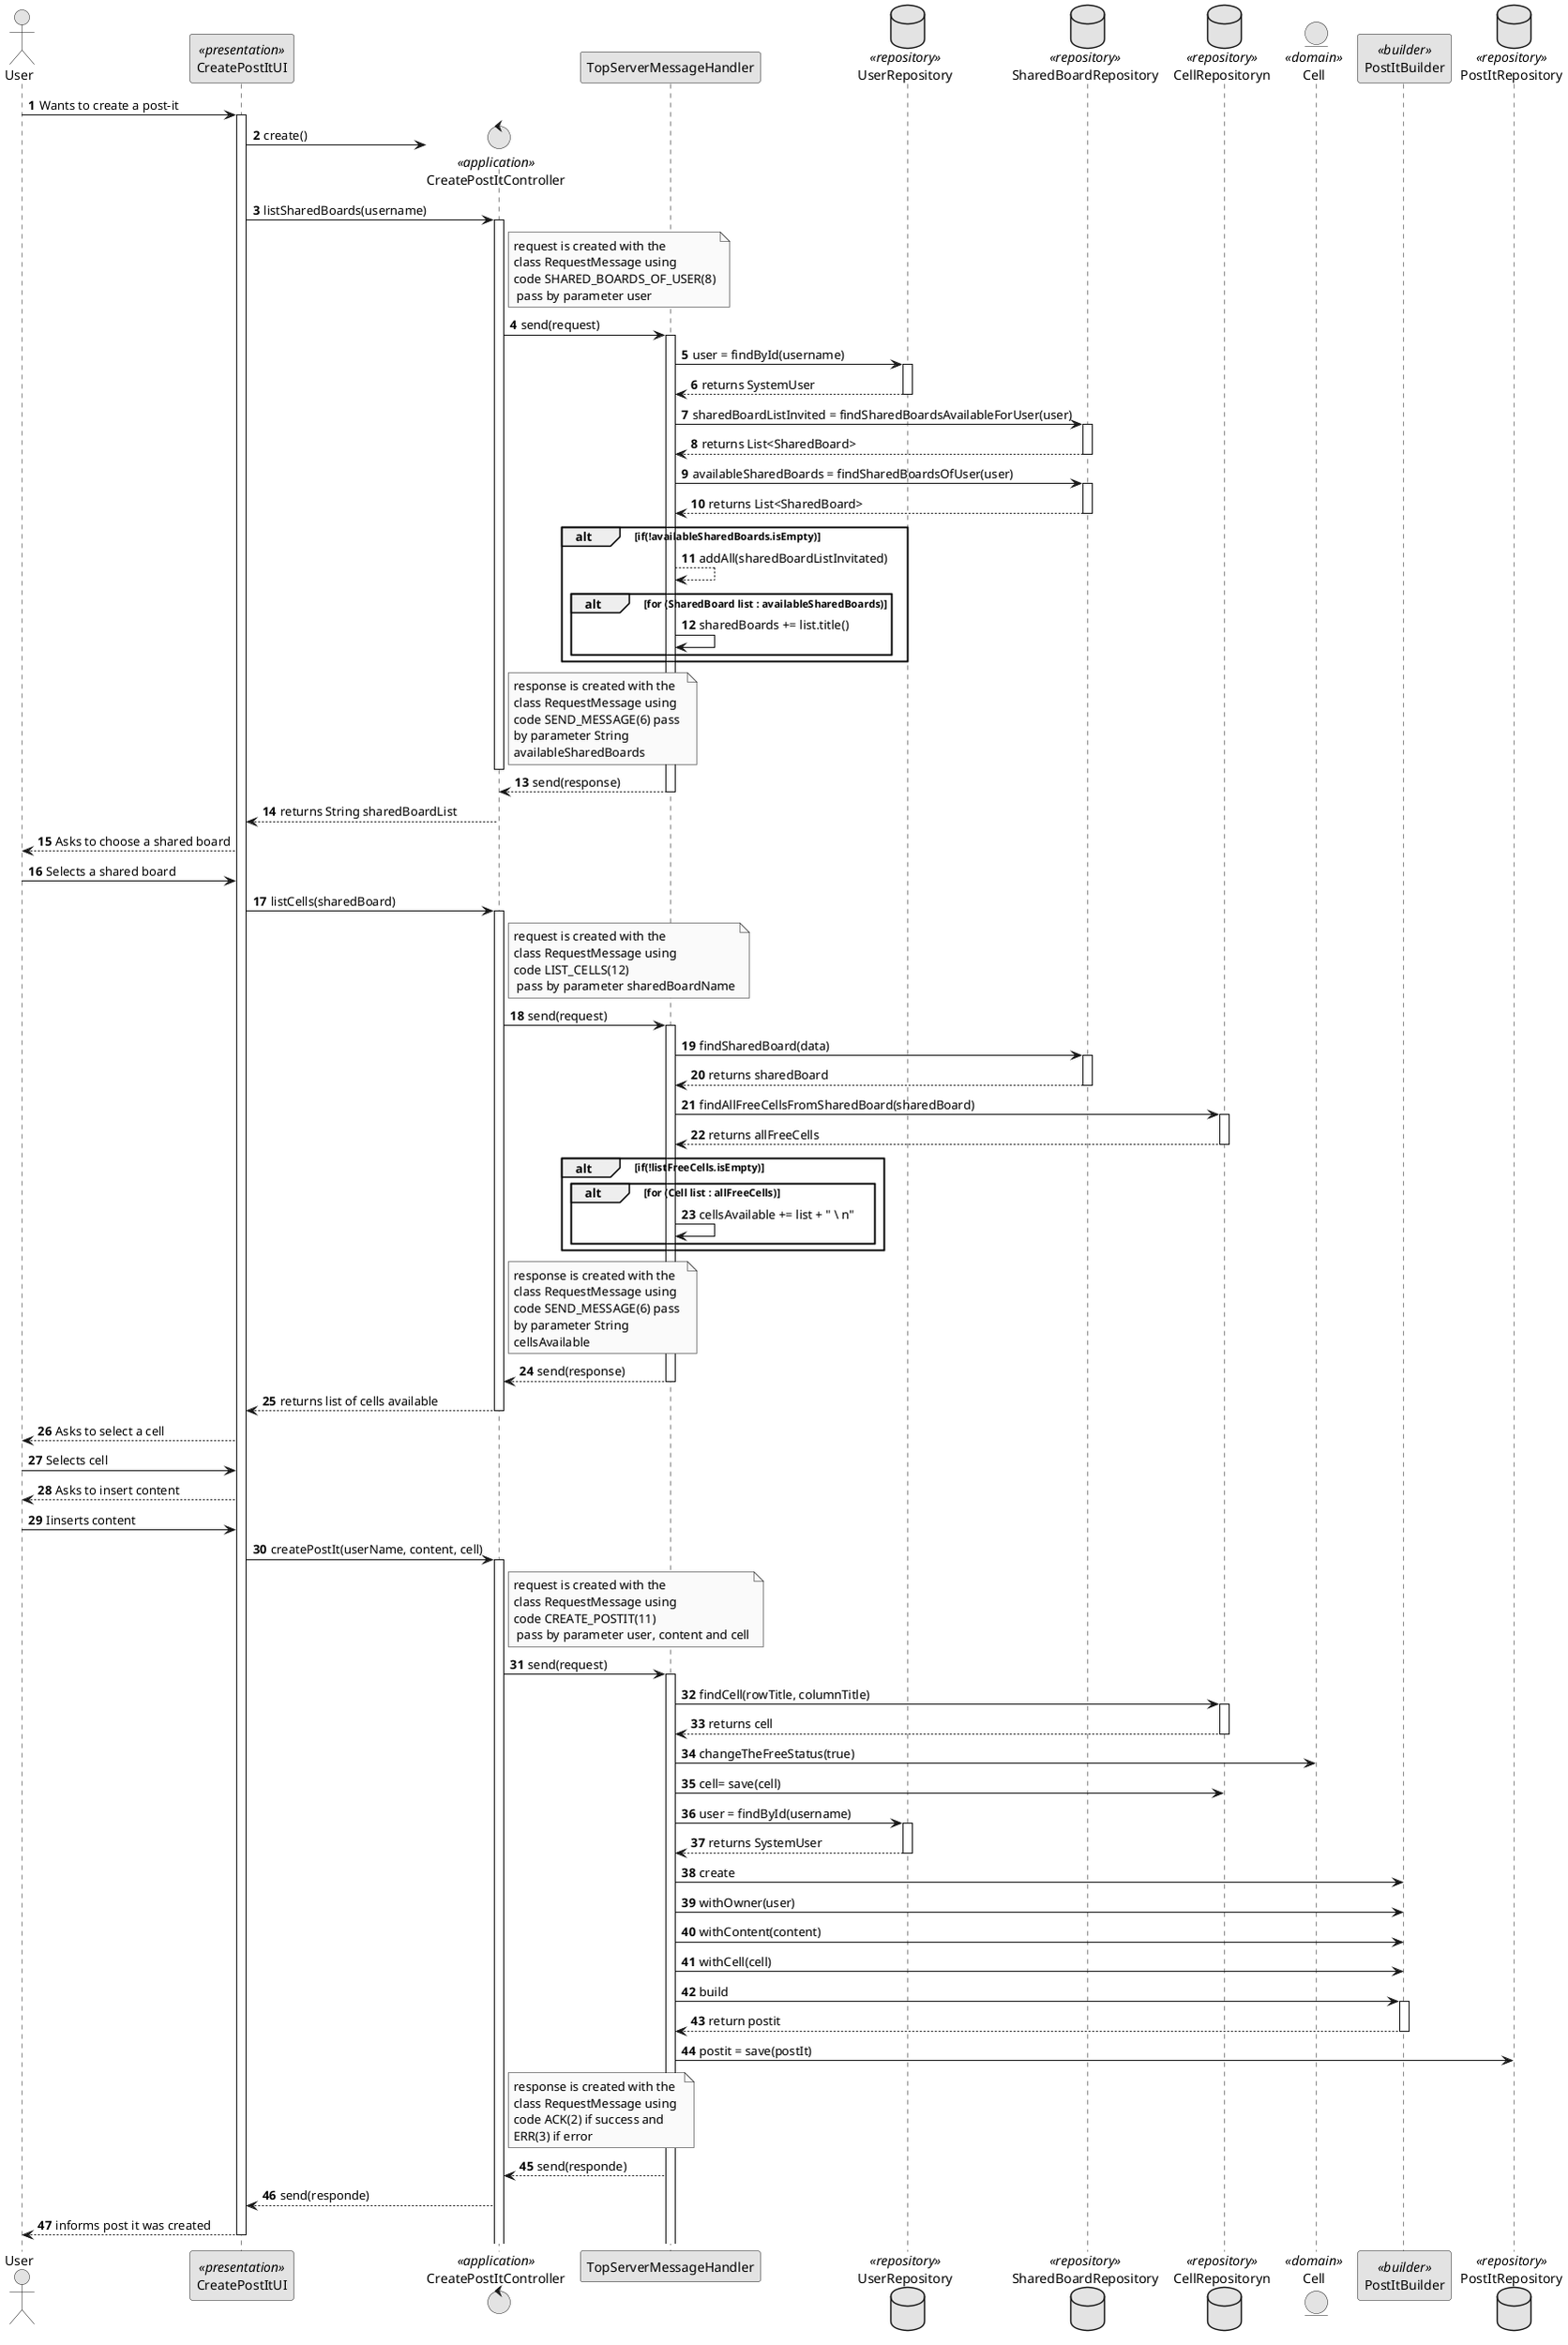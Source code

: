 @startuml
'http://plantuml.com/skinparam.html
skinparam monochrome true
skinparam packageStyle rect
skinparam defaultFontName FG Virgil
skinparam shadowing false

autonumber

actor User as Actor
participant CreatePostItUI as UI <<presentation>>
control CreatePostItController as CreatePostItController <<application>>
participant TopServerMessageHandler as TcpServerMessageHandler
database UserRepository as UserRepository <<repository>>
database SharedBoardRepository as SharedBoardRepository  <<repository>>
database CellRepositoryn as CellRepository <<repository>>
entity Cell as Cell <<domain>>
participant PostItBuilder as PostItBuilder <<builder>>
database PostItRepository as PostItRepository <<repository>>

Actor -> UI: Wants to create a post-it
 activate UI
     UI ->  CreatePostItController **: create()
     UI -> CreatePostItController: listSharedBoards(username)
     activate CreatePostItController
         note right of CreatePostItController: request is created with the \nclass RequestMessage using \ncode SHARED_BOARDS_OF_USER(8)\n pass by parameter user
         CreatePostItController -> TcpServerMessageHandler: send(request)

         activate TcpServerMessageHandler
         TcpServerMessageHandler -> UserRepository: user = findById(username)
         activate UserRepository
             UserRepository --> TcpServerMessageHandler: returns SystemUser
         deactivate UserRepository
         TcpServerMessageHandler -> SharedBoardRepository : sharedBoardListInvited = findSharedBoardsAvailableForUser(user)
         activate SharedBoardRepository
         SharedBoardRepository-->TcpServerMessageHandler: returns List<SharedBoard>
         deactivate SharedBoardRepository
         TcpServerMessageHandler -> SharedBoardRepository: availableSharedBoards = findSharedBoardsOfUser(user)
         activate SharedBoardRepository
             SharedBoardRepository --> TcpServerMessageHandler: returns List<SharedBoard>
         deactivate SharedBoardRepository
             alt if(!availableSharedBoards.isEmpty)
              TcpServerMessageHandler-->TcpServerMessageHandler : addAll(sharedBoardListInvitated)
                 alt for (SharedBoard list : availableSharedBoards)

                 TcpServerMessageHandler -> TcpServerMessageHandler: sharedBoards += list.title()
                 end
             end
         deactivate SharedBoardRepository


         note right of CreatePostItController: response is created with the \nclass RequestMessage using \ncode SEND_MESSAGE(6) pass \nby parameter String \navailableSharedBoards
           deactivate CreatePostItController
         TcpServerMessageHandler --> CreatePostItController: send(response)
         deactivate TcpServerMessageHandler
         CreatePostItController --> UI: returns String sharedBoardList

     UI --> Actor: Asks to choose a shared board
     Actor -> UI: Selects a shared board
     UI->CreatePostItController: listCells(sharedBoard)
     activate CreatePostItController

     note right of CreatePostItController: request is created with the \nclass RequestMessage using \ncode LIST_CELLS(12)\n pass by parameter sharedBoardName
     CreatePostItController-> TcpServerMessageHandler: send(request)
     activate TcpServerMessageHandler
     TcpServerMessageHandler-> SharedBoardRepository : findSharedBoard(data)
     activate SharedBoardRepository
     SharedBoardRepository-->TcpServerMessageHandler: returns sharedBoard
     deactivate SharedBoardRepository
     TcpServerMessageHandler->CellRepository: findAllFreeCellsFromSharedBoard(sharedBoard)
     activate CellRepository
     CellRepository-->TcpServerMessageHandler: returns allFreeCells
     deactivate CellRepository
     alt if(!listFreeCells.isEmpty)
                      alt for (Cell list : allFreeCells)
                      TcpServerMessageHandler -> TcpServerMessageHandler: cellsAvailable += list + " \ n"
                      end
                  end
                  note right of CreatePostItController: response is created with the \nclass RequestMessage using \ncode SEND_MESSAGE(6) pass \nby parameter String \ncellsAvailable
     TcpServerMessageHandler--> CreatePostItController: send(response)
     deactivate TcpServerMessageHandler
CreatePostItController-->UI: returns list of cells available
     deactivate CreatePostItController
UI-->Actor: Asks to select a cell
Actor->UI: Selects cell
UI-->Actor: Asks to insert content
Actor-> UI: Iinserts content
UI->CreatePostItController: createPostIt(userName, content, cell)
activate CreatePostItController
         note right of CreatePostItController: request is created with the \nclass RequestMessage using \ncode CREATE_POSTIT(11)\n pass by parameter user, content and cell
CreatePostItController->TcpServerMessageHandler: send(request)
activate TcpServerMessageHandler
TcpServerMessageHandler->CellRepository: findCell(rowTitle, columnTitle)
activate CellRepository
CellRepository-->TcpServerMessageHandler: returns cell
deactivate CellRepository
TcpServerMessageHandler->Cell: changeTheFreeStatus(true)
TcpServerMessageHandler->CellRepository: cell= save(cell)
 TcpServerMessageHandler -> UserRepository: user = findById(username)
 activate UserRepository
     UserRepository --> TcpServerMessageHandler: returns SystemUser
 deactivate UserRepository
TcpServerMessageHandler->PostItBuilder: create
TcpServerMessageHandler->PostItBuilder: withOwner(user)
TcpServerMessageHandler->PostItBuilder: withContent(content)
TcpServerMessageHandler->PostItBuilder: withCell(cell)
TcpServerMessageHandler->PostItBuilder: build
activate PostItBuilder
PostItBuilder-->TcpServerMessageHandler: return postit
deactivate PostItBuilder
TcpServerMessageHandler->PostItRepository: postit = save(postIt)
  note right of CreatePostItController: response is created with the \nclass RequestMessage using \ncode ACK(2) if success and \nERR(3) if error
TcpServerMessageHandler-->CreatePostItController: send(responde)
CreatePostItController-->UI: send(responde)
UI-->Actor: informs post it was created
deactivate UI

@enduml